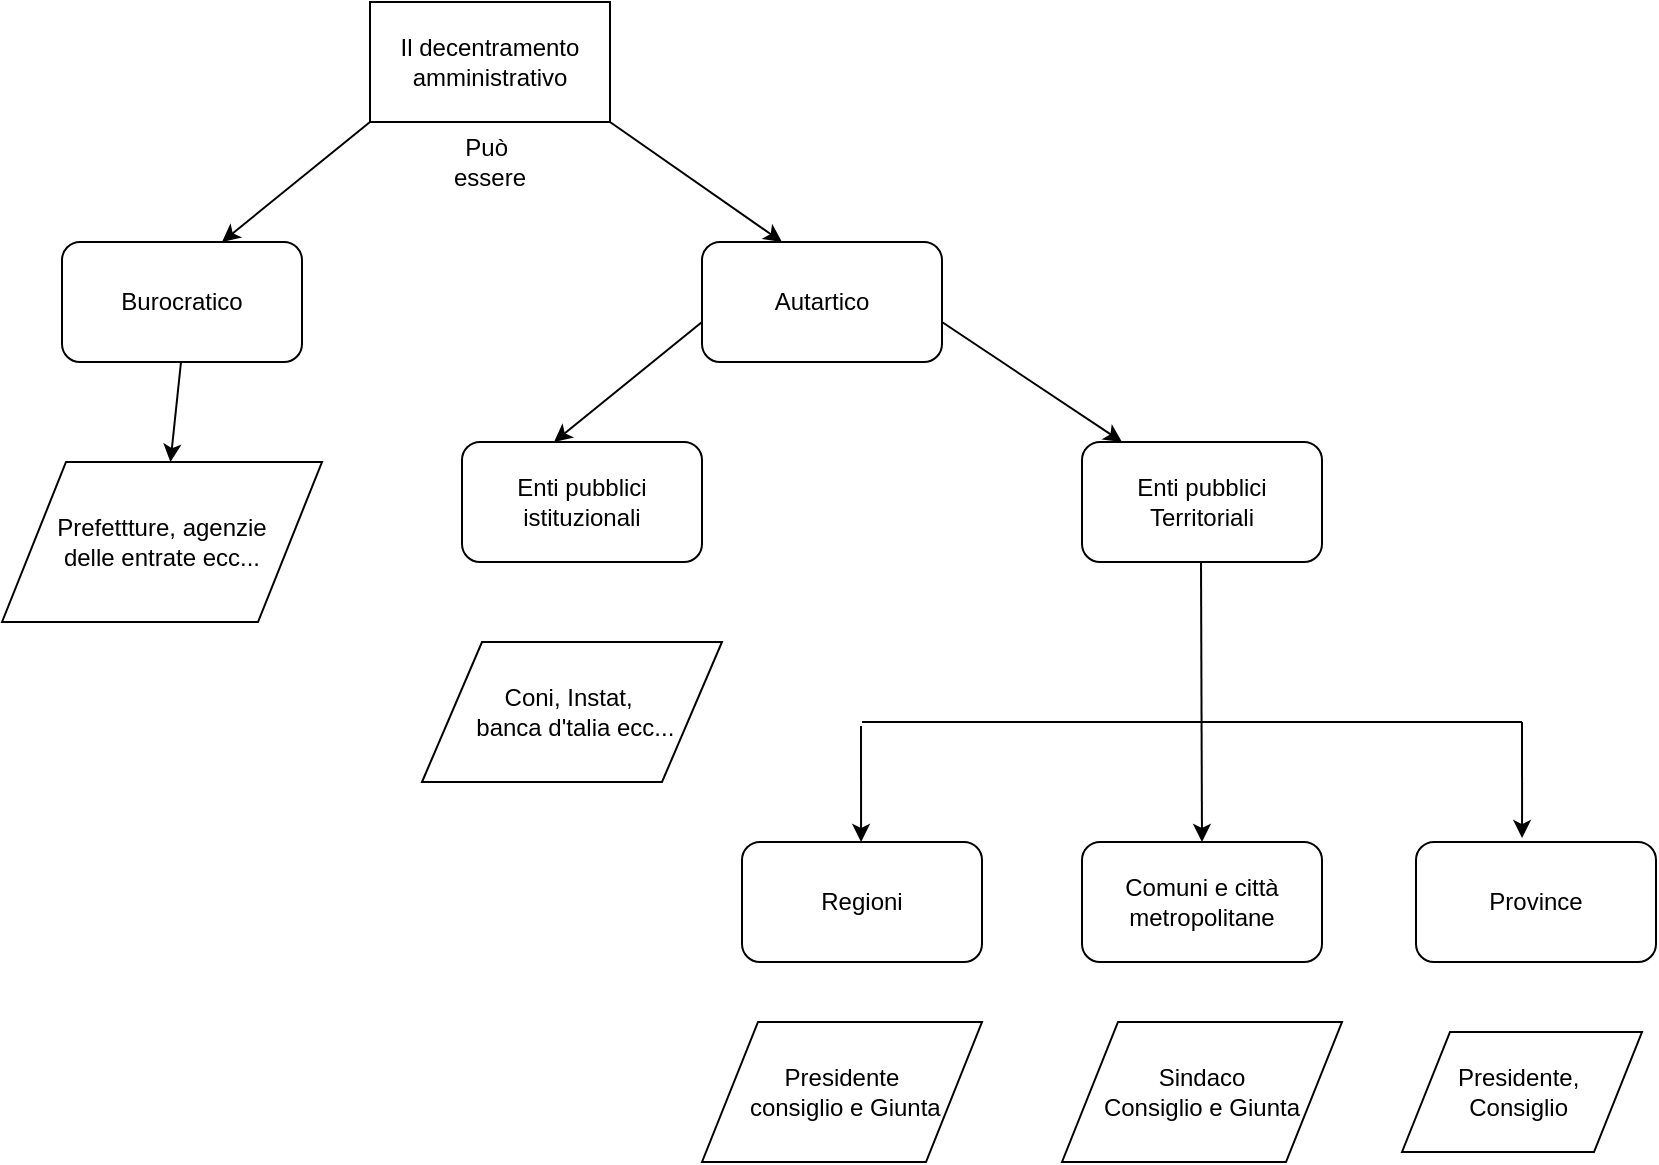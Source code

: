 <mxfile version="13.0.8" type="github"><diagram id="6ael0tkHKwysqdhOEGC3" name="Page-1"><mxGraphModel dx="1422" dy="762" grid="1" gridSize="10" guides="1" tooltips="1" connect="1" arrows="1" fold="1" page="1" pageScale="1" pageWidth="827" pageHeight="1169" math="0" shadow="0"><root><mxCell id="0"/><mxCell id="1" parent="0"/><mxCell id="4Sdwy7YD96PixYNC4wVX-1" value="Il decentramento amministrativo" style="rounded=0;whiteSpace=wrap;html=1;" vertex="1" parent="1"><mxGeometry x="184" y="40" width="120" height="60" as="geometry"/></mxCell><mxCell id="4Sdwy7YD96PixYNC4wVX-2" value="" style="endArrow=classic;html=1;" edge="1" parent="1"><mxGeometry width="50" height="50" relative="1" as="geometry"><mxPoint x="184" y="100" as="sourcePoint"/><mxPoint x="110" y="160" as="targetPoint"/></mxGeometry></mxCell><mxCell id="4Sdwy7YD96PixYNC4wVX-3" value="" style="endArrow=classic;html=1;" edge="1" parent="1"><mxGeometry width="50" height="50" relative="1" as="geometry"><mxPoint x="304" y="100" as="sourcePoint"/><mxPoint x="390" y="160" as="targetPoint"/><Array as="points"/></mxGeometry></mxCell><mxCell id="4Sdwy7YD96PixYNC4wVX-4" value="Può&amp;nbsp; essere" style="text;html=1;strokeColor=none;fillColor=none;align=center;verticalAlign=middle;whiteSpace=wrap;rounded=0;" vertex="1" parent="1"><mxGeometry x="224" y="110" width="40" height="20" as="geometry"/></mxCell><mxCell id="4Sdwy7YD96PixYNC4wVX-5" value="Burocratico&lt;span style=&quot;color: rgba(0 , 0 , 0 , 0) ; font-family: monospace ; font-size: 0px&quot;&gt;%3CmxGraphModel%3E%3Croot%3E%3CmxCell%20id%3D%220%22%2F%3E%3CmxCell%20id%3D%221%22%20parent%3D%220%22%2F%3E%3CmxCell%20id%3D%222%22%20value%3D%22%22%20style%3D%22endArrow%3Dclassic%3Bhtml%3D1%3B%22%20edge%3D%221%22%20parent%3D%221%22%3E%3CmxGeometry%20width%3D%2250%22%20height%3D%2250%22%20relative%3D%221%22%20as%3D%22geometry%22%3E%3CmxPoint%20x%3D%22354%22%20y%3D%2290%22%20as%3D%22sourcePoint%22%2F%3E%3CmxPoint%20x%3D%22294%22%20y%3D%22140%22%20as%3D%22targetPoint%22%2F%3E%3C%2FmxGeometry%3E%3C%2FmxCell%3E%3C%2Froot%3E%3C%2FmxGraphModel%3E&lt;/span&gt;" style="rounded=1;whiteSpace=wrap;html=1;" vertex="1" parent="1"><mxGeometry x="30" y="160" width="120" height="60" as="geometry"/></mxCell><mxCell id="4Sdwy7YD96PixYNC4wVX-7" value="Autartico" style="rounded=1;whiteSpace=wrap;html=1;" vertex="1" parent="1"><mxGeometry x="350" y="160" width="120" height="60" as="geometry"/></mxCell><mxCell id="4Sdwy7YD96PixYNC4wVX-8" value="Prefettture, agenzie&lt;br&gt;delle entrate ecc..." style="shape=parallelogram;perimeter=parallelogramPerimeter;whiteSpace=wrap;html=1;" vertex="1" parent="1"><mxGeometry y="270" width="160" height="80" as="geometry"/></mxCell><mxCell id="4Sdwy7YD96PixYNC4wVX-9" value="" style="endArrow=classic;html=1;" edge="1" parent="1" target="4Sdwy7YD96PixYNC4wVX-8"><mxGeometry width="50" height="50" relative="1" as="geometry"><mxPoint x="89.5" y="220" as="sourcePoint"/><mxPoint x="90" y="260" as="targetPoint"/></mxGeometry></mxCell><mxCell id="4Sdwy7YD96PixYNC4wVX-10" value="Enti pubblici istituzionali" style="rounded=1;whiteSpace=wrap;html=1;" vertex="1" parent="1"><mxGeometry x="230" y="260" width="120" height="60" as="geometry"/></mxCell><mxCell id="4Sdwy7YD96PixYNC4wVX-11" value="&lt;span&gt;Enti pubblici Territoriali&lt;/span&gt;" style="rounded=1;whiteSpace=wrap;html=1;" vertex="1" parent="1"><mxGeometry x="540" y="260" width="120" height="60" as="geometry"/></mxCell><mxCell id="4Sdwy7YD96PixYNC4wVX-12" value="Coni, Instat,&amp;nbsp;&lt;br&gt;&amp;nbsp;banca d'talia ecc..." style="shape=parallelogram;perimeter=parallelogramPerimeter;whiteSpace=wrap;html=1;" vertex="1" parent="1"><mxGeometry x="210" y="360" width="150" height="70" as="geometry"/></mxCell><mxCell id="4Sdwy7YD96PixYNC4wVX-14" value="Province" style="rounded=1;whiteSpace=wrap;html=1;" vertex="1" parent="1"><mxGeometry x="707" y="460" width="120" height="60" as="geometry"/></mxCell><mxCell id="4Sdwy7YD96PixYNC4wVX-15" value="Comuni e città metropolitane" style="rounded=1;whiteSpace=wrap;html=1;" vertex="1" parent="1"><mxGeometry x="540" y="460" width="120" height="60" as="geometry"/></mxCell><mxCell id="4Sdwy7YD96PixYNC4wVX-16" value="Regioni" style="rounded=1;whiteSpace=wrap;html=1;" vertex="1" parent="1"><mxGeometry x="370" y="460" width="120" height="60" as="geometry"/></mxCell><mxCell id="4Sdwy7YD96PixYNC4wVX-20" value="" style="endArrow=classic;html=1;entryX=0.5;entryY=0;entryDx=0;entryDy=0;" edge="1" parent="1" target="4Sdwy7YD96PixYNC4wVX-15"><mxGeometry width="50" height="50" relative="1" as="geometry"><mxPoint x="599.5" y="320" as="sourcePoint"/><mxPoint x="599.5" y="400" as="targetPoint"/></mxGeometry></mxCell><mxCell id="4Sdwy7YD96PixYNC4wVX-21" value="" style="endArrow=classic;html=1;entryX=0.442;entryY=-0.033;entryDx=0;entryDy=0;entryPerimeter=0;" edge="1" parent="1" target="4Sdwy7YD96PixYNC4wVX-14"><mxGeometry width="50" height="50" relative="1" as="geometry"><mxPoint x="760" y="400" as="sourcePoint"/><mxPoint x="790" y="410" as="targetPoint"/><Array as="points"/></mxGeometry></mxCell><mxCell id="4Sdwy7YD96PixYNC4wVX-22" value="" style="endArrow=classic;html=1;entryX=0.442;entryY=-0.033;entryDx=0;entryDy=0;entryPerimeter=0;" edge="1" parent="1"><mxGeometry width="50" height="50" relative="1" as="geometry"><mxPoint x="429.5" y="401.98" as="sourcePoint"/><mxPoint x="429.54" y="460" as="targetPoint"/><Array as="points"/></mxGeometry></mxCell><mxCell id="4Sdwy7YD96PixYNC4wVX-24" value="" style="endArrow=none;html=1;" edge="1" parent="1"><mxGeometry width="50" height="50" relative="1" as="geometry"><mxPoint x="430" y="400" as="sourcePoint"/><mxPoint x="760" y="400" as="targetPoint"/></mxGeometry></mxCell><mxCell id="4Sdwy7YD96PixYNC4wVX-25" value="" style="endArrow=classic;html=1;" edge="1" parent="1"><mxGeometry width="50" height="50" relative="1" as="geometry"><mxPoint x="350" y="200" as="sourcePoint"/><mxPoint x="276" y="260" as="targetPoint"/></mxGeometry></mxCell><mxCell id="4Sdwy7YD96PixYNC4wVX-26" value="" style="endArrow=classic;html=1;" edge="1" parent="1"><mxGeometry width="50" height="50" relative="1" as="geometry"><mxPoint x="470" y="200" as="sourcePoint"/><mxPoint x="560" y="260" as="targetPoint"/><Array as="points"/></mxGeometry></mxCell><mxCell id="4Sdwy7YD96PixYNC4wVX-28" value="Presidente,&amp;nbsp; Consiglio&amp;nbsp;" style="shape=parallelogram;perimeter=parallelogramPerimeter;whiteSpace=wrap;html=1;" vertex="1" parent="1"><mxGeometry x="700" y="555" width="120" height="60" as="geometry"/></mxCell><mxCell id="4Sdwy7YD96PixYNC4wVX-29" value="Sindaco &lt;br&gt;Consiglio e Giunta" style="shape=parallelogram;perimeter=parallelogramPerimeter;whiteSpace=wrap;html=1;" vertex="1" parent="1"><mxGeometry x="530" y="550" width="140" height="70" as="geometry"/></mxCell><mxCell id="4Sdwy7YD96PixYNC4wVX-30" value="Presidente&lt;br&gt;&amp;nbsp;consiglio e Giunta" style="shape=parallelogram;perimeter=parallelogramPerimeter;whiteSpace=wrap;html=1;" vertex="1" parent="1"><mxGeometry x="350" y="550" width="140" height="70" as="geometry"/></mxCell></root></mxGraphModel></diagram></mxfile>